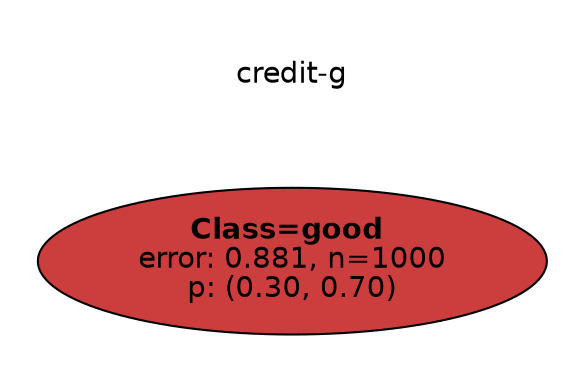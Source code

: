 digraph Tree {
splines=false;
graph [pad=".25", ranksep="0.5", nodesep="1"];
node [shape=rect, style="filled", color="black", fontname="helvetica",fillcolor="white"] ;
edge [fontname="helvetica"] ;
0 [label="credit-g", shape=plaintext];
0:s -> 1:n [style=invis];   
1 [label=<<b> Class=good </b> <br/> error: 0.881, n=1000 <br/> p: (0.30, 0.70) >, fillcolor="0.000 0.7 0.800", shape="oval"];

}